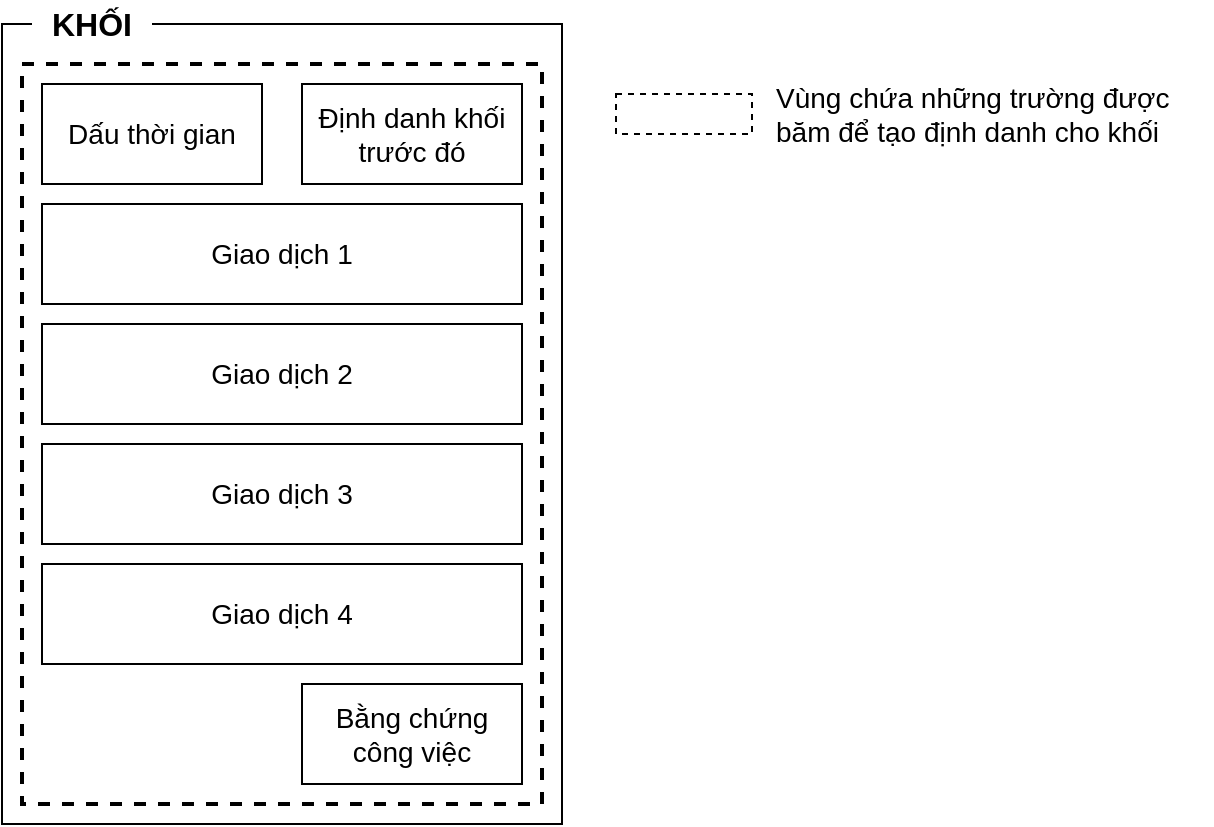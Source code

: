 <mxfile version="10.7.5" type="device"><diagram id="Gn7GgUPraevIt0nHk-nf" name="Page-1"><mxGraphModel dx="840" dy="521" grid="1" gridSize="10" guides="1" tooltips="1" connect="1" arrows="1" fold="1" page="1" pageScale="1" pageWidth="850" pageHeight="1100" math="0" shadow="0"><root><mxCell id="0"/><mxCell id="1" parent="0"/><mxCell id="6iI34yDLMS1JJAFzXcOq-1" value="" style="whiteSpace=wrap;html=1;" parent="1" vertex="1"><mxGeometry x="65" y="120" width="280" height="400" as="geometry"/></mxCell><mxCell id="6iI34yDLMS1JJAFzXcOq-3" value="Định danh khối trước đó" style="rounded=0;whiteSpace=wrap;html=1;fontSize=14;" parent="1" vertex="1"><mxGeometry x="215" y="150" width="110" height="50" as="geometry"/></mxCell><mxCell id="6iI34yDLMS1JJAFzXcOq-5" value="Dấu thời gian" style="rounded=0;whiteSpace=wrap;html=1;fontSize=14;" parent="1" vertex="1"><mxGeometry x="85" y="150" width="110" height="50" as="geometry"/></mxCell><mxCell id="6iI34yDLMS1JJAFzXcOq-6" value="Giao dịch 1" style="rounded=0;whiteSpace=wrap;html=1;fontSize=14;" parent="1" vertex="1"><mxGeometry x="85" y="210" width="240" height="50" as="geometry"/></mxCell><mxCell id="6iI34yDLMS1JJAFzXcOq-7" value="Giao dịch 2" style="rounded=0;whiteSpace=wrap;html=1;fontSize=14;" parent="1" vertex="1"><mxGeometry x="85" y="270" width="240" height="50" as="geometry"/></mxCell><mxCell id="6iI34yDLMS1JJAFzXcOq-8" value="Giao dịch 3" style="rounded=0;whiteSpace=wrap;html=1;fontSize=14;" parent="1" vertex="1"><mxGeometry x="85" y="330" width="240" height="50" as="geometry"/></mxCell><mxCell id="6iI34yDLMS1JJAFzXcOq-9" value="Giao dịch 4" style="rounded=0;whiteSpace=wrap;html=1;fontSize=14;" parent="1" vertex="1"><mxGeometry x="85" y="390" width="240" height="50" as="geometry"/></mxCell><mxCell id="6iI34yDLMS1JJAFzXcOq-10" value="Bằng chứng công việc" style="rounded=0;whiteSpace=wrap;html=1;fontSize=14;" parent="1" vertex="1"><mxGeometry x="215" y="450" width="110" height="50" as="geometry"/></mxCell><mxCell id="6iI34yDLMS1JJAFzXcOq-13" value="Vùng chứa những trường được băm để tạo định danh cho khối" style="text;html=1;strokeColor=none;fillColor=none;align=left;verticalAlign=top;whiteSpace=wrap;rounded=0;fontSize=14;spacingTop=2;" parent="1" vertex="1"><mxGeometry x="450" y="140" width="220" height="90" as="geometry"/></mxCell><mxCell id="6iI34yDLMS1JJAFzXcOq-12" value="KHỐI" style="text;html=1;strokeColor=none;fillColor=#ffffff;align=center;verticalAlign=middle;whiteSpace=wrap;rounded=0;fontSize=16;fontStyle=1" parent="1" vertex="1"><mxGeometry x="80" y="108" width="60" height="24" as="geometry"/></mxCell><mxCell id="6iI34yDLMS1JJAFzXcOq-14" value="" style="whiteSpace=wrap;html=1;fillColor=none;fontSize=14;dashed=1;strokeWidth=2;" parent="1" vertex="1"><mxGeometry x="75" y="140" width="260" height="370" as="geometry"/></mxCell><mxCell id="6iI34yDLMS1JJAFzXcOq-15" value="" style="whiteSpace=wrap;html=1;dashed=1;strokeWidth=1;fillColor=none;fontSize=14;" parent="1" vertex="1"><mxGeometry x="372" y="155" width="68" height="20" as="geometry"/></mxCell></root></mxGraphModel></diagram></mxfile>